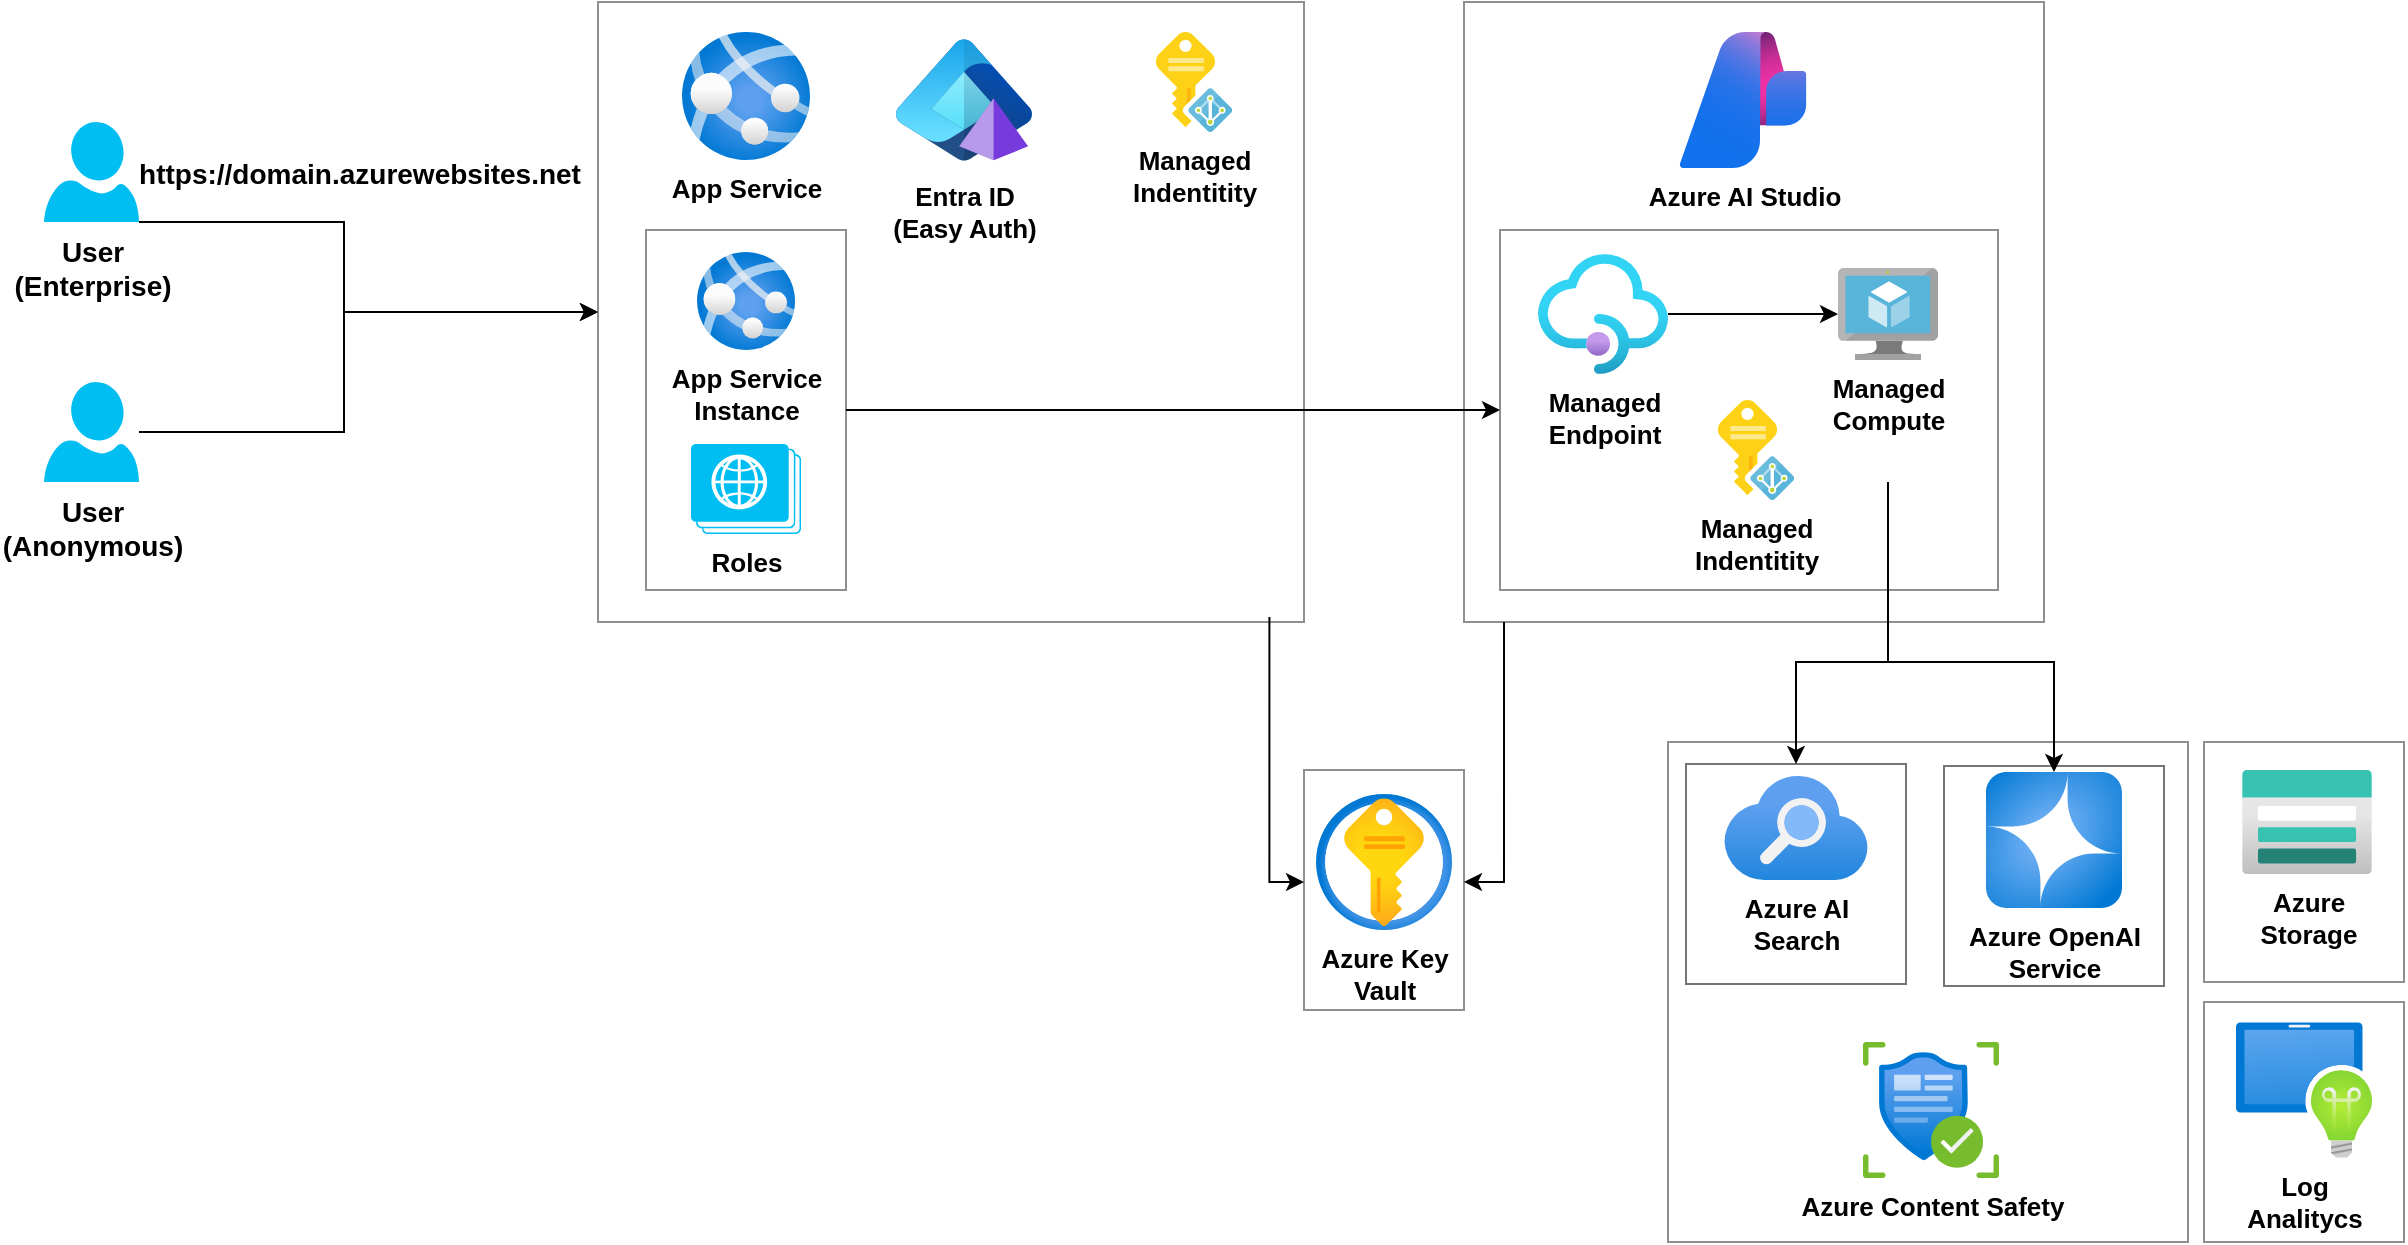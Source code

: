 <mxfile version="25.0.3">
  <diagram id="WI9T0HZ2pTsCkuznbFz-" name="Page-1">
    <mxGraphModel grid="1" page="1" gridSize="10" guides="1" tooltips="1" connect="1" arrows="1" fold="1" pageScale="1" pageWidth="1300" pageHeight="827" math="0" shadow="0">
      <root>
        <mxCell id="0" />
        <mxCell id="1" parent="0" />
        <mxCell id="jLMa5E0BmwHQllROtV1G-61" value="" style="rounded=0;whiteSpace=wrap;html=1;strokeColor=#8F8F8F;" vertex="1" parent="1">
          <mxGeometry x="1139" y="450" width="100" height="120" as="geometry" />
        </mxCell>
        <mxCell id="jLMa5E0BmwHQllROtV1G-8" style="edgeStyle=orthogonalEdgeStyle;rounded=0;orthogonalLoop=1;jettySize=auto;html=1;exitX=1;exitY=1;exitDx=0;exitDy=0;exitPerimeter=0;entryX=0;entryY=0.5;entryDx=0;entryDy=0;" edge="1" parent="1" source="jLMa5E0BmwHQllROtV1G-2" target="jLMa5E0BmwHQllROtV1G-3">
          <mxGeometry relative="1" as="geometry">
            <Array as="points">
              <mxPoint x="209" y="190" />
              <mxPoint x="209" y="235" />
            </Array>
          </mxGeometry>
        </mxCell>
        <mxCell id="jLMa5E0BmwHQllROtV1G-2" value="&lt;font style=&quot;font-size: 14px;&quot;&gt;User&lt;/font&gt;&lt;div&gt;&lt;span style=&quot;font-size: 14px;&quot;&gt;(Enterprise)&lt;br&gt;&lt;/span&gt;&lt;div&gt;&lt;font style=&quot;font-size: 14px;&quot;&gt;&lt;br&gt;&lt;/font&gt;&lt;/div&gt;&lt;/div&gt;" style="verticalLabelPosition=bottom;html=1;verticalAlign=top;align=center;strokeColor=none;fillColor=#00BEF2;shape=mxgraph.azure.user;fontStyle=1" vertex="1" parent="1">
          <mxGeometry x="59" y="140" width="47.5" height="50" as="geometry" />
        </mxCell>
        <mxCell id="jLMa5E0BmwHQllROtV1G-3" value="" style="rounded=0;whiteSpace=wrap;html=1;strokeColor=#8F8F8F;" vertex="1" parent="1">
          <mxGeometry x="336" y="80" width="353" height="310" as="geometry" />
        </mxCell>
        <mxCell id="jLMa5E0BmwHQllROtV1G-4" value="&lt;font style=&quot;font-size: 13px;&quot;&gt;&lt;b style=&quot;&quot;&gt;Entra ID&lt;/b&gt;&lt;/font&gt;&lt;div&gt;&lt;font style=&quot;font-size: 13px;&quot;&gt;&lt;b style=&quot;&quot;&gt;(Easy Auth)&lt;/b&gt;&lt;/font&gt;&lt;/div&gt;" style="image;aspect=fixed;html=1;points=[];align=center;fontSize=12;image=img/lib/azure2/identity/Entra_Domain_Services.svg;" vertex="1" parent="1">
          <mxGeometry x="485" y="95" width="68" height="68" as="geometry" />
        </mxCell>
        <mxCell id="jLMa5E0BmwHQllROtV1G-9" style="edgeStyle=orthogonalEdgeStyle;rounded=0;orthogonalLoop=1;jettySize=auto;html=1;entryX=0;entryY=0.5;entryDx=0;entryDy=0;" edge="1" parent="1" source="jLMa5E0BmwHQllROtV1G-5" target="jLMa5E0BmwHQllROtV1G-3">
          <mxGeometry relative="1" as="geometry">
            <Array as="points">
              <mxPoint x="209" y="295" />
              <mxPoint x="209" y="235" />
            </Array>
          </mxGeometry>
        </mxCell>
        <mxCell id="jLMa5E0BmwHQllROtV1G-5" value="&lt;font style=&quot;font-size: 14px;&quot;&gt;User&lt;/font&gt;&lt;div&gt;&lt;span style=&quot;font-size: 14px;&quot;&gt;(A&lt;/span&gt;&lt;span data-darkreader-inline-bgcolor=&quot;&quot; style=&quot;background-color: initial; font-size: 14px; --darkreader-inline-bgcolor: initial;&quot;&gt;nonymous&lt;/span&gt;&lt;span data-darkreader-inline-color=&quot;&quot; data-darkreader-inline-bgcolor=&quot;&quot; style=&quot;font-size: 14px; background-color: initial; color: rgb(0, 0, 0); --darkreader-inline-bgcolor: initial; --darkreader-inline-color: #e8e6e3;&quot;&gt;)&lt;/span&gt;&lt;/div&gt;&lt;div&gt;&lt;div&gt;&lt;font style=&quot;font-size: 14px;&quot;&gt;&lt;br&gt;&lt;/font&gt;&lt;/div&gt;&lt;/div&gt;" style="verticalLabelPosition=bottom;html=1;verticalAlign=top;align=center;strokeColor=none;fillColor=#00BEF2;shape=mxgraph.azure.user;fontStyle=1" vertex="1" parent="1">
          <mxGeometry x="59" y="270" width="47.5" height="50" as="geometry" />
        </mxCell>
        <mxCell id="jLMa5E0BmwHQllROtV1G-10" value="https://domain.azurewebsites.net" style="text;strokeColor=none;align=center;fillColor=none;html=1;verticalAlign=middle;whiteSpace=wrap;rounded=0;fontStyle=1;fontSize=14;" vertex="1" parent="1">
          <mxGeometry x="187" y="151" width="60" height="30" as="geometry" />
        </mxCell>
        <mxCell id="jLMa5E0BmwHQllROtV1G-11" value="&lt;b&gt;&lt;font style=&quot;font-size: 13px;&quot;&gt;App Service&lt;/font&gt;&lt;/b&gt;" style="image;aspect=fixed;html=1;points=[];align=center;fontSize=12;image=img/lib/azure2/containers/App_Services.svg;" vertex="1" parent="1">
          <mxGeometry x="378" y="95" width="64" height="64" as="geometry" />
        </mxCell>
        <mxCell id="jLMa5E0BmwHQllROtV1G-18" value="" style="group;fillColor=#ADADAD;rounded=1;" connectable="0" vertex="1" parent="1">
          <mxGeometry x="360" y="194" width="100" height="180" as="geometry" />
        </mxCell>
        <mxCell id="jLMa5E0BmwHQllROtV1G-17" value="" style="rounded=0;whiteSpace=wrap;html=1;strokeColor=#8F8F8F;" vertex="1" parent="jLMa5E0BmwHQllROtV1G-18">
          <mxGeometry width="100" height="180" as="geometry" />
        </mxCell>
        <mxCell id="jLMa5E0BmwHQllROtV1G-15" value="&lt;font style=&quot;font-size: 13px;&quot;&gt;&lt;b&gt;Roles&lt;/b&gt;&lt;/font&gt;" style="verticalLabelPosition=bottom;html=1;verticalAlign=top;align=center;strokeColor=none;fillColor=#00BEF2;shape=mxgraph.azure.web_roles;" vertex="1" parent="jLMa5E0BmwHQllROtV1G-18">
          <mxGeometry x="22.5" y="107" width="55.0" height="45" as="geometry" />
        </mxCell>
        <mxCell id="jLMa5E0BmwHQllROtV1G-16" value="&lt;b&gt;&lt;font style=&quot;font-size: 13px;&quot;&gt;App Service&lt;/font&gt;&lt;/b&gt;&lt;div&gt;&lt;b&gt;&lt;font style=&quot;font-size: 13px;&quot;&gt;Instance&lt;/font&gt;&lt;/b&gt;&lt;/div&gt;" style="image;aspect=fixed;html=1;points=[];align=center;fontSize=12;image=img/lib/azure2/containers/App_Services.svg;" vertex="1" parent="jLMa5E0BmwHQllROtV1G-18">
          <mxGeometry x="25.5" y="11" width="49" height="49" as="geometry" />
        </mxCell>
        <mxCell id="jLMa5E0BmwHQllROtV1G-19" value="&lt;font style=&quot;font-size: 13px;&quot;&gt;&lt;b&gt;Managed&lt;/b&gt;&lt;/font&gt;&lt;div&gt;&lt;font style=&quot;font-size: 13px;&quot;&gt;&lt;b&gt;Indentitity&lt;/b&gt;&lt;/font&gt;&lt;/div&gt;" style="image;sketch=0;aspect=fixed;html=1;points=[];align=center;fontSize=12;image=img/lib/mscae/Managed_Identities.svg;" vertex="1" parent="1">
          <mxGeometry x="615" y="95" width="38" height="50" as="geometry" />
        </mxCell>
        <mxCell id="jLMa5E0BmwHQllROtV1G-21" value="" style="rounded=0;whiteSpace=wrap;html=1;strokeColor=#8F8F8F;" vertex="1" parent="1">
          <mxGeometry x="769" y="80" width="290" height="310" as="geometry" />
        </mxCell>
        <mxCell id="jLMa5E0BmwHQllROtV1G-22" value="&lt;b&gt;&lt;font style=&quot;font-size: 13px;&quot;&gt;Azure AI Studio&lt;/font&gt;&lt;/b&gt;" style="image;aspect=fixed;html=1;points=[];align=center;fontSize=12;image=img/lib/azure2/ai_machine_learning/AI_Studio.svg;" vertex="1" parent="1">
          <mxGeometry x="876.5" y="95" width="64" height="68" as="geometry" />
        </mxCell>
        <mxCell id="jLMa5E0BmwHQllROtV1G-24" value="" style="rounded=0;whiteSpace=wrap;html=1;strokeColor=#8F8F8F;container=0;" vertex="1" parent="1">
          <mxGeometry x="787" y="194" width="249" height="180" as="geometry" />
        </mxCell>
        <mxCell id="jLMa5E0BmwHQllROtV1G-37" style="edgeStyle=none;rounded=0;orthogonalLoop=1;jettySize=auto;html=1;" edge="1" parent="1" source="jLMa5E0BmwHQllROtV1G-27" target="jLMa5E0BmwHQllROtV1G-29">
          <mxGeometry relative="1" as="geometry" />
        </mxCell>
        <mxCell id="jLMa5E0BmwHQllROtV1G-27" value="&lt;b&gt;&lt;font style=&quot;font-size: 13px;&quot;&gt;Managed&lt;/font&gt;&lt;/b&gt;&lt;div&gt;&lt;b&gt;&lt;font style=&quot;font-size: 13px;&quot;&gt;Endpoint&lt;/font&gt;&lt;/b&gt;&lt;/div&gt;" style="image;aspect=fixed;html=1;points=[];align=center;fontSize=12;image=img/lib/azure2/app_services/API_Management_Services.svg;" vertex="1" parent="1">
          <mxGeometry x="806" y="206" width="65" height="60" as="geometry" />
        </mxCell>
        <mxCell id="jLMa5E0BmwHQllROtV1G-29" value="&lt;b&gt;&lt;font style=&quot;font-size: 13px;&quot;&gt;Managed&lt;/font&gt;&lt;/b&gt;&lt;div&gt;&lt;b&gt;&lt;font style=&quot;font-size: 13px;&quot;&gt;Compute&lt;/font&gt;&lt;/b&gt;&lt;/div&gt;" style="image;sketch=0;aspect=fixed;html=1;points=[];align=center;fontSize=12;image=img/lib/mscae/Virtual_Machine.svg;" vertex="1" parent="1">
          <mxGeometry x="956" y="213" width="50" height="46" as="geometry" />
        </mxCell>
        <mxCell id="jLMa5E0BmwHQllROtV1G-30" value="&lt;font style=&quot;font-size: 13px;&quot;&gt;&lt;b&gt;Managed&lt;/b&gt;&lt;/font&gt;&lt;div&gt;&lt;font style=&quot;font-size: 13px;&quot;&gt;&lt;b&gt;Indentitity&lt;/b&gt;&lt;/font&gt;&lt;/div&gt;" style="image;sketch=0;aspect=fixed;html=1;points=[];align=center;fontSize=12;image=img/lib/mscae/Managed_Identities.svg;" vertex="1" parent="1">
          <mxGeometry x="896" y="279" width="38" height="50" as="geometry" />
        </mxCell>
        <mxCell id="jLMa5E0BmwHQllROtV1G-36" style="edgeStyle=none;rounded=0;orthogonalLoop=1;jettySize=auto;html=1;exitX=1;exitY=0.5;exitDx=0;exitDy=0;entryX=0;entryY=0.5;entryDx=0;entryDy=0;" edge="1" parent="1" source="jLMa5E0BmwHQllROtV1G-17" target="jLMa5E0BmwHQllROtV1G-24">
          <mxGeometry relative="1" as="geometry" />
        </mxCell>
        <mxCell id="jLMa5E0BmwHQllROtV1G-53" value="&lt;b&gt;&lt;font style=&quot;font-size: 13px;&quot;&gt;Azure&lt;/font&gt;&lt;/b&gt;&lt;div&gt;&lt;b&gt;&lt;font style=&quot;font-size: 13px;&quot;&gt;Storage&lt;/font&gt;&lt;/b&gt;&lt;/div&gt;" style="image;aspect=fixed;html=1;points=[];align=center;fontSize=12;image=img/lib/azure2/storage/Storage_Accounts.svg;container=0;" vertex="1" parent="1">
          <mxGeometry x="1158" y="464" width="65" height="52" as="geometry" />
        </mxCell>
        <mxCell id="jLMa5E0BmwHQllROtV1G-65" value="" style="group" connectable="0" vertex="1" parent="1">
          <mxGeometry x="689" y="464" width="80" height="120" as="geometry" />
        </mxCell>
        <mxCell id="jLMa5E0BmwHQllROtV1G-62" value="" style="rounded=0;whiteSpace=wrap;html=1;strokeColor=#8F8F8F;" vertex="1" parent="jLMa5E0BmwHQllROtV1G-65">
          <mxGeometry width="80" height="120" as="geometry" />
        </mxCell>
        <mxCell id="jLMa5E0BmwHQllROtV1G-64" value="&lt;b&gt;&lt;font style=&quot;font-size: 13px;&quot;&gt;Azure Key&lt;/font&gt;&lt;/b&gt;&lt;div&gt;&lt;b&gt;&lt;font style=&quot;font-size: 13px;&quot;&gt;Vault&lt;/font&gt;&lt;/b&gt;&lt;/div&gt;" style="image;aspect=fixed;html=1;points=[];align=center;fontSize=12;image=img/lib/azure2/security/Key_Vaults.svg;" vertex="1" parent="jLMa5E0BmwHQllROtV1G-65">
          <mxGeometry x="6" y="12" width="68" height="68" as="geometry" />
        </mxCell>
        <mxCell id="jLMa5E0BmwHQllROtV1G-67" style="edgeStyle=orthogonalEdgeStyle;rounded=0;orthogonalLoop=1;jettySize=auto;html=1;exitX=0.951;exitY=0.992;exitDx=0;exitDy=0;exitPerimeter=0;" edge="1" parent="1" source="jLMa5E0BmwHQllROtV1G-3" target="jLMa5E0BmwHQllROtV1G-62">
          <mxGeometry relative="1" as="geometry">
            <Array as="points">
              <mxPoint x="672" y="520" />
            </Array>
          </mxGeometry>
        </mxCell>
        <mxCell id="jLMa5E0BmwHQllROtV1G-66" style="edgeStyle=orthogonalEdgeStyle;rounded=0;orthogonalLoop=1;jettySize=auto;html=1;exitX=0.069;exitY=1;exitDx=0;exitDy=0;exitPerimeter=0;" edge="1" parent="1" source="jLMa5E0BmwHQllROtV1G-21" target="jLMa5E0BmwHQllROtV1G-62">
          <mxGeometry relative="1" as="geometry">
            <mxPoint x="789" y="400" as="sourcePoint" />
            <Array as="points">
              <mxPoint x="789" y="520" />
            </Array>
          </mxGeometry>
        </mxCell>
        <mxCell id="jLMa5E0BmwHQllROtV1G-70" value="" style="rounded=0;whiteSpace=wrap;html=1;strokeColor=#8F8F8F;" vertex="1" parent="1">
          <mxGeometry x="1139" y="580" width="100" height="120" as="geometry" />
        </mxCell>
        <mxCell id="jLMa5E0BmwHQllROtV1G-71" value="&lt;b&gt;&lt;font style=&quot;font-size: 13px;&quot;&gt;Log&lt;/font&gt;&lt;/b&gt;&lt;div&gt;&lt;b&gt;&lt;font style=&quot;font-size: 13px;&quot;&gt;Analitycs&lt;/font&gt;&lt;/b&gt;&lt;/div&gt;" style="image;aspect=fixed;html=1;points=[];align=center;fontSize=12;image=img/lib/azure2/analytics/Endpoint_Analytics.svg;" vertex="1" parent="1">
          <mxGeometry x="1155" y="590" width="68" height="68" as="geometry" />
        </mxCell>
        <mxCell id="jLMa5E0BmwHQllROtV1G-72" value="" style="group" connectable="0" vertex="1" parent="1">
          <mxGeometry x="871" y="450" width="260" height="250" as="geometry" />
        </mxCell>
        <mxCell id="jLMa5E0BmwHQllROtV1G-46" value="" style="rounded=0;whiteSpace=wrap;html=1;strokeColor=#8F8F8F;container=0;" vertex="1" parent="jLMa5E0BmwHQllROtV1G-72">
          <mxGeometry width="260" height="250" as="geometry" />
        </mxCell>
        <mxCell id="jLMa5E0BmwHQllROtV1G-45" value="&lt;b&gt;&lt;font style=&quot;font-size: 13px;&quot;&gt;Azure Content Safety&lt;/font&gt;&lt;/b&gt;" style="image;aspect=fixed;html=1;points=[];align=center;fontSize=12;image=img/lib/azure2/ai_machine_learning/Content_Safety.svg;container=0;" vertex="1" parent="jLMa5E0BmwHQllROtV1G-72">
          <mxGeometry x="97.5" y="150" width="68" height="68" as="geometry" />
        </mxCell>
        <mxCell id="jLMa5E0BmwHQllROtV1G-58" value="" style="group" connectable="0" vertex="1" parent="jLMa5E0BmwHQllROtV1G-72">
          <mxGeometry x="9" y="11" width="110" height="110" as="geometry" />
        </mxCell>
        <mxCell id="jLMa5E0BmwHQllROtV1G-48" value="" style="rounded=0;whiteSpace=wrap;html=1;strokeColor=#757575;container=0;" vertex="1" parent="jLMa5E0BmwHQllROtV1G-58">
          <mxGeometry width="110" height="110" as="geometry" />
        </mxCell>
        <mxCell id="jLMa5E0BmwHQllROtV1G-38" value="&lt;span&gt;&lt;font style=&quot;font-size: 13px;&quot;&gt;Azure AI&lt;/font&gt;&lt;/span&gt;&lt;div&gt;&lt;span&gt;&lt;font style=&quot;font-size: 13px;&quot;&gt;Search&lt;/font&gt;&lt;/span&gt;&lt;/div&gt;" style="image;aspect=fixed;html=1;points=[];align=center;fontSize=12;image=img/lib/azure2/app_services/Search_Services.svg;fontStyle=1;container=0;" vertex="1" parent="jLMa5E0BmwHQllROtV1G-58">
          <mxGeometry x="19" y="6" width="72" height="52" as="geometry" />
        </mxCell>
        <mxCell id="jLMa5E0BmwHQllROtV1G-59" value="" style="group" connectable="0" vertex="1" parent="jLMa5E0BmwHQllROtV1G-72">
          <mxGeometry x="138" y="12" width="110" height="110" as="geometry" />
        </mxCell>
        <mxCell id="jLMa5E0BmwHQllROtV1G-55" value="" style="rounded=0;whiteSpace=wrap;html=1;strokeColor=#757575;container=0;" vertex="1" parent="jLMa5E0BmwHQllROtV1G-59">
          <mxGeometry width="110" height="110" as="geometry" />
        </mxCell>
        <mxCell id="jLMa5E0BmwHQllROtV1G-47" value="&lt;b&gt;&lt;font style=&quot;font-size: 13px;&quot;&gt;Azure OpenAI&lt;/font&gt;&lt;/b&gt;&lt;div&gt;&lt;b&gt;&lt;font style=&quot;font-size: 13px;&quot;&gt;Service&lt;/font&gt;&lt;/b&gt;&lt;/div&gt;" style="image;aspect=fixed;html=1;points=[];align=center;fontSize=12;image=img/lib/azure2/ai_machine_learning/Azure_OpenAI.svg;container=0;" vertex="1" parent="jLMa5E0BmwHQllROtV1G-59">
          <mxGeometry x="21" y="3" width="68" height="68" as="geometry" />
        </mxCell>
        <mxCell id="jLMa5E0BmwHQllROtV1G-74" style="edgeStyle=orthogonalEdgeStyle;rounded=0;orthogonalLoop=1;jettySize=auto;html=1;" edge="1" parent="1" target="jLMa5E0BmwHQllROtV1G-48">
          <mxGeometry relative="1" as="geometry">
            <mxPoint x="981" y="320" as="sourcePoint" />
            <Array as="points">
              <mxPoint x="981" y="410" />
              <mxPoint x="935" y="410" />
            </Array>
          </mxGeometry>
        </mxCell>
        <mxCell id="jLMa5E0BmwHQllROtV1G-75" style="edgeStyle=orthogonalEdgeStyle;rounded=0;orthogonalLoop=1;jettySize=auto;html=1;" edge="1" parent="1" target="jLMa5E0BmwHQllROtV1G-47">
          <mxGeometry relative="1" as="geometry">
            <mxPoint x="981" y="320" as="sourcePoint" />
            <Array as="points">
              <mxPoint x="981" y="410" />
              <mxPoint x="1064" y="410" />
            </Array>
          </mxGeometry>
        </mxCell>
      </root>
    </mxGraphModel>
  </diagram>
</mxfile>
